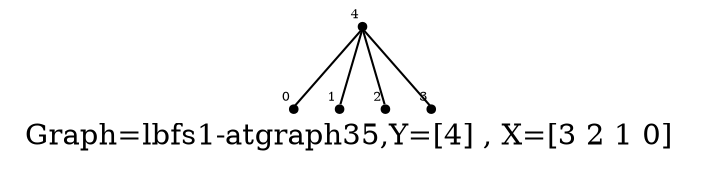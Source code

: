 /* Created by igraph 0.8.0-pre+0200568 */
graph {
  graph [
    label="Graph=lbfs1-atgraph35,Y=[4] , X=[3 2 1 0]  "
    labelloc=bottom
  ];
  0 [
    pos="-0.100000,3.000000!"
    shape=point
    fontsize=6
    xlabel=0
  ];
  1 [
    pos="0.000000,2.000000!"
    shape=point
    fontsize=6
    xlabel=1
  ];
  2 [
    pos="-0.100000,1.000000!"
    shape=point
    fontsize=6
    xlabel=2
  ];
  3 [
    pos="0.000000,0.000000!"
    shape=point
    fontsize=6
    xlabel=3
  ];
  4 [
    pos="1.000000,1.000000!"
    shape=point
    fontsize=6
    xlabel=4
  ];

  4 -- 0;
  4 -- 1;
  4 -- 2;
  4 -- 3;
}
